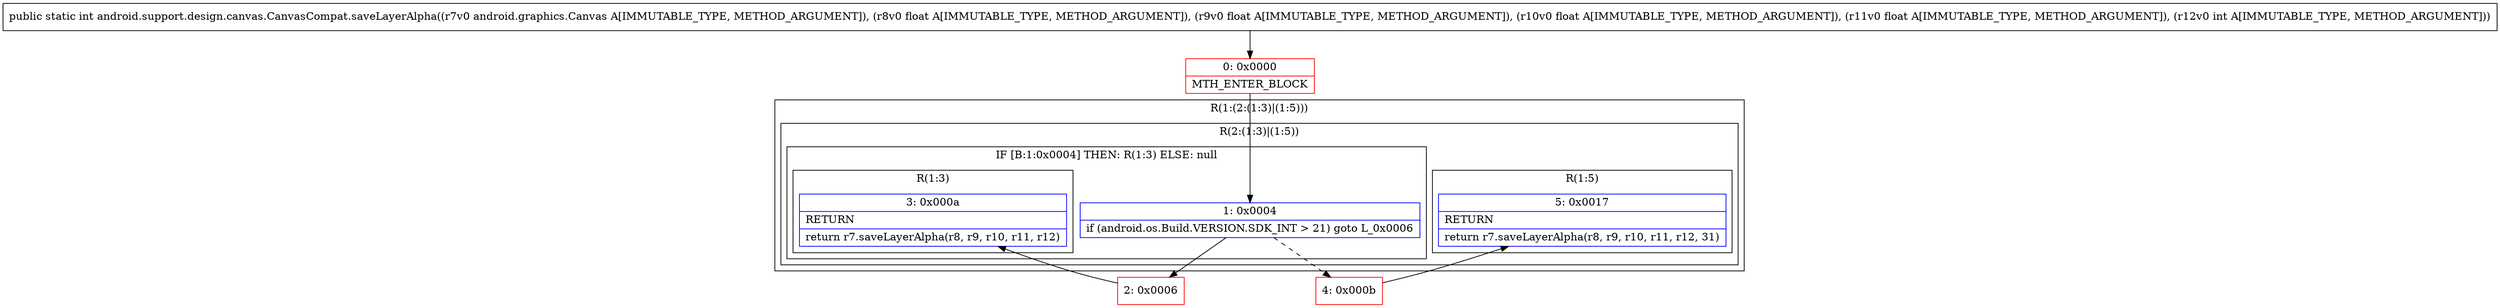 digraph "CFG forandroid.support.design.canvas.CanvasCompat.saveLayerAlpha(Landroid\/graphics\/Canvas;FFFFI)I" {
subgraph cluster_Region_1074349601 {
label = "R(1:(2:(1:3)|(1:5)))";
node [shape=record,color=blue];
subgraph cluster_Region_793323922 {
label = "R(2:(1:3)|(1:5))";
node [shape=record,color=blue];
subgraph cluster_IfRegion_471247782 {
label = "IF [B:1:0x0004] THEN: R(1:3) ELSE: null";
node [shape=record,color=blue];
Node_1 [shape=record,label="{1\:\ 0x0004|if (android.os.Build.VERSION.SDK_INT \> 21) goto L_0x0006\l}"];
subgraph cluster_Region_1822313135 {
label = "R(1:3)";
node [shape=record,color=blue];
Node_3 [shape=record,label="{3\:\ 0x000a|RETURN\l|return r7.saveLayerAlpha(r8, r9, r10, r11, r12)\l}"];
}
}
subgraph cluster_Region_1722556755 {
label = "R(1:5)";
node [shape=record,color=blue];
Node_5 [shape=record,label="{5\:\ 0x0017|RETURN\l|return r7.saveLayerAlpha(r8, r9, r10, r11, r12, 31)\l}"];
}
}
}
Node_0 [shape=record,color=red,label="{0\:\ 0x0000|MTH_ENTER_BLOCK\l}"];
Node_2 [shape=record,color=red,label="{2\:\ 0x0006}"];
Node_4 [shape=record,color=red,label="{4\:\ 0x000b}"];
MethodNode[shape=record,label="{public static int android.support.design.canvas.CanvasCompat.saveLayerAlpha((r7v0 android.graphics.Canvas A[IMMUTABLE_TYPE, METHOD_ARGUMENT]), (r8v0 float A[IMMUTABLE_TYPE, METHOD_ARGUMENT]), (r9v0 float A[IMMUTABLE_TYPE, METHOD_ARGUMENT]), (r10v0 float A[IMMUTABLE_TYPE, METHOD_ARGUMENT]), (r11v0 float A[IMMUTABLE_TYPE, METHOD_ARGUMENT]), (r12v0 int A[IMMUTABLE_TYPE, METHOD_ARGUMENT])) }"];
MethodNode -> Node_0;
Node_1 -> Node_2;
Node_1 -> Node_4[style=dashed];
Node_0 -> Node_1;
Node_2 -> Node_3;
Node_4 -> Node_5;
}

